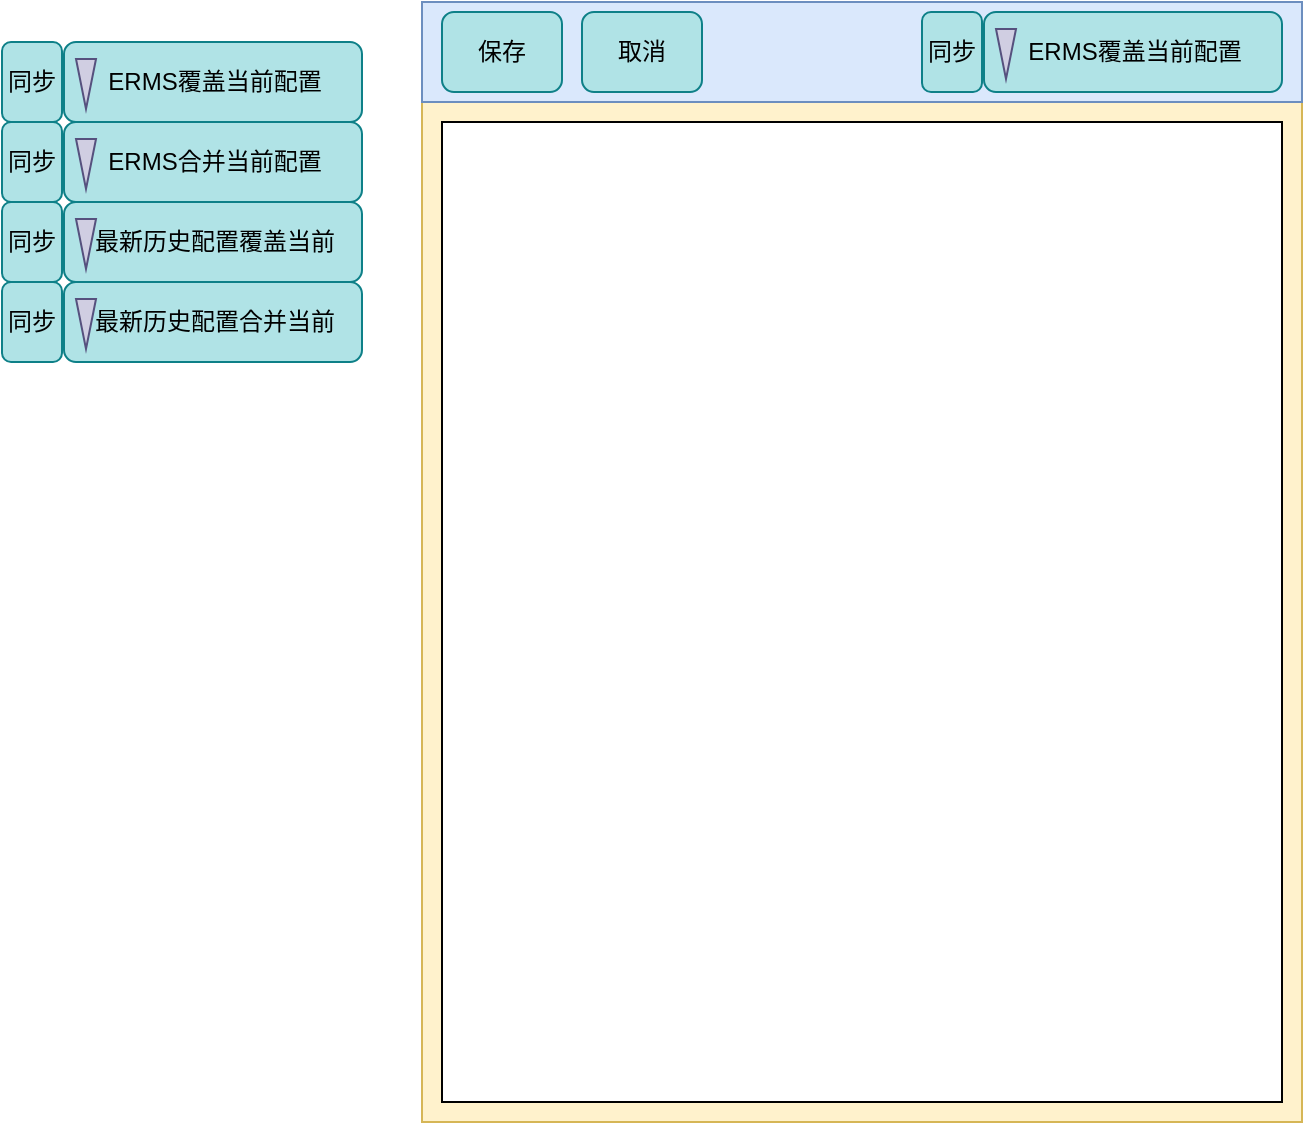 <mxfile version="24.3.0" type="github">
  <diagram name="第 1 页" id="feDTDTRWJAPfPPH7bGJ7">
    <mxGraphModel dx="1194" dy="716" grid="1" gridSize="10" guides="1" tooltips="1" connect="1" arrows="1" fold="1" page="1" pageScale="1" pageWidth="1169" pageHeight="1654" math="0" shadow="0">
      <root>
        <mxCell id="0" />
        <mxCell id="1" parent="0" />
        <mxCell id="QeyQicBC2HroPgbkJKeZ-1" value="" style="rounded=0;whiteSpace=wrap;html=1;fillColor=#fff2cc;strokeColor=#d6b656;" vertex="1" parent="1">
          <mxGeometry x="570" y="110" width="440" height="560" as="geometry" />
        </mxCell>
        <mxCell id="QeyQicBC2HroPgbkJKeZ-2" value="" style="rounded=0;whiteSpace=wrap;html=1;fillColor=#dae8fc;strokeColor=#6c8ebf;" vertex="1" parent="1">
          <mxGeometry x="570" y="110" width="440" height="50" as="geometry" />
        </mxCell>
        <mxCell id="QeyQicBC2HroPgbkJKeZ-3" value="" style="rounded=0;whiteSpace=wrap;html=1;" vertex="1" parent="1">
          <mxGeometry x="580" y="170" width="420" height="490" as="geometry" />
        </mxCell>
        <mxCell id="QeyQicBC2HroPgbkJKeZ-4" value="同步" style="rounded=1;whiteSpace=wrap;html=1;fillColor=#b0e3e6;strokeColor=#0e8088;" vertex="1" parent="1">
          <mxGeometry x="820" y="115" width="30" height="40" as="geometry" />
        </mxCell>
        <mxCell id="QeyQicBC2HroPgbkJKeZ-5" value="" style="rounded=1;whiteSpace=wrap;html=1;fillColor=#b0e3e6;strokeColor=#0e8088;" vertex="1" parent="1">
          <mxGeometry x="851" y="115" width="149" height="40" as="geometry" />
        </mxCell>
        <mxCell id="QeyQicBC2HroPgbkJKeZ-6" value="保存" style="rounded=1;whiteSpace=wrap;html=1;fillColor=#b0e3e6;strokeColor=#0e8088;" vertex="1" parent="1">
          <mxGeometry x="580" y="115" width="60" height="40" as="geometry" />
        </mxCell>
        <mxCell id="QeyQicBC2HroPgbkJKeZ-7" value="取消" style="rounded=1;whiteSpace=wrap;html=1;fillColor=#b0e3e6;strokeColor=#0e8088;" vertex="1" parent="1">
          <mxGeometry x="650" y="115" width="60" height="40" as="geometry" />
        </mxCell>
        <mxCell id="QeyQicBC2HroPgbkJKeZ-10" value="" style="triangle;whiteSpace=wrap;html=1;direction=south;fillColor=#d0cee2;strokeColor=#56517e;" vertex="1" parent="1">
          <mxGeometry x="857" y="123.5" width="10" height="25" as="geometry" />
        </mxCell>
        <mxCell id="QeyQicBC2HroPgbkJKeZ-13" value="ERMS覆盖当前配置" style="text;html=1;align=center;verticalAlign=middle;resizable=0;points=[];autosize=1;strokeColor=none;fillColor=none;" vertex="1" parent="1">
          <mxGeometry x="860.5" y="120" width="130" height="30" as="geometry" />
        </mxCell>
        <mxCell id="QeyQicBC2HroPgbkJKeZ-26" value="同步" style="rounded=1;whiteSpace=wrap;html=1;fillColor=#b0e3e6;strokeColor=#0e8088;" vertex="1" parent="1">
          <mxGeometry x="360" y="130" width="30" height="40" as="geometry" />
        </mxCell>
        <mxCell id="QeyQicBC2HroPgbkJKeZ-27" value="" style="rounded=1;whiteSpace=wrap;html=1;fillColor=#b0e3e6;strokeColor=#0e8088;" vertex="1" parent="1">
          <mxGeometry x="391" y="130" width="149" height="40" as="geometry" />
        </mxCell>
        <mxCell id="QeyQicBC2HroPgbkJKeZ-28" value="" style="triangle;whiteSpace=wrap;html=1;direction=south;fillColor=#d0cee2;strokeColor=#56517e;" vertex="1" parent="1">
          <mxGeometry x="397" y="138.5" width="10" height="25" as="geometry" />
        </mxCell>
        <mxCell id="QeyQicBC2HroPgbkJKeZ-29" value="ERMS覆盖当前配置" style="text;html=1;align=center;verticalAlign=middle;resizable=0;points=[];autosize=1;strokeColor=none;fillColor=none;" vertex="1" parent="1">
          <mxGeometry x="400.5" y="135" width="130" height="30" as="geometry" />
        </mxCell>
        <mxCell id="QeyQicBC2HroPgbkJKeZ-30" value="同步" style="rounded=1;whiteSpace=wrap;html=1;fillColor=#b0e3e6;strokeColor=#0e8088;" vertex="1" parent="1">
          <mxGeometry x="360" y="170" width="30" height="40" as="geometry" />
        </mxCell>
        <mxCell id="QeyQicBC2HroPgbkJKeZ-31" value="" style="rounded=1;whiteSpace=wrap;html=1;fillColor=#b0e3e6;strokeColor=#0e8088;" vertex="1" parent="1">
          <mxGeometry x="391" y="170" width="149" height="40" as="geometry" />
        </mxCell>
        <mxCell id="QeyQicBC2HroPgbkJKeZ-32" value="" style="triangle;whiteSpace=wrap;html=1;direction=south;fillColor=#d0cee2;strokeColor=#56517e;" vertex="1" parent="1">
          <mxGeometry x="397" y="178.5" width="10" height="25" as="geometry" />
        </mxCell>
        <mxCell id="QeyQicBC2HroPgbkJKeZ-33" value="ERMS合并当前配置" style="text;html=1;align=center;verticalAlign=middle;resizable=0;points=[];autosize=1;strokeColor=none;fillColor=none;" vertex="1" parent="1">
          <mxGeometry x="400.5" y="175" width="130" height="30" as="geometry" />
        </mxCell>
        <mxCell id="QeyQicBC2HroPgbkJKeZ-34" value="同步" style="rounded=1;whiteSpace=wrap;html=1;fillColor=#b0e3e6;strokeColor=#0e8088;" vertex="1" parent="1">
          <mxGeometry x="360" y="210" width="30" height="40" as="geometry" />
        </mxCell>
        <mxCell id="QeyQicBC2HroPgbkJKeZ-35" value="" style="rounded=1;whiteSpace=wrap;html=1;fillColor=#b0e3e6;strokeColor=#0e8088;" vertex="1" parent="1">
          <mxGeometry x="391" y="210" width="149" height="40" as="geometry" />
        </mxCell>
        <mxCell id="QeyQicBC2HroPgbkJKeZ-36" value="" style="triangle;whiteSpace=wrap;html=1;direction=south;fillColor=#d0cee2;strokeColor=#56517e;" vertex="1" parent="1">
          <mxGeometry x="397" y="218.5" width="10" height="25" as="geometry" />
        </mxCell>
        <mxCell id="QeyQicBC2HroPgbkJKeZ-37" value="最新历史配置覆盖当前" style="text;html=1;align=center;verticalAlign=middle;resizable=0;points=[];autosize=1;strokeColor=none;fillColor=none;" vertex="1" parent="1">
          <mxGeometry x="395.5" y="215" width="140" height="30" as="geometry" />
        </mxCell>
        <mxCell id="QeyQicBC2HroPgbkJKeZ-38" value="同步" style="rounded=1;whiteSpace=wrap;html=1;fillColor=#b0e3e6;strokeColor=#0e8088;" vertex="1" parent="1">
          <mxGeometry x="360" y="250" width="30" height="40" as="geometry" />
        </mxCell>
        <mxCell id="QeyQicBC2HroPgbkJKeZ-39" value="" style="rounded=1;whiteSpace=wrap;html=1;fillColor=#b0e3e6;strokeColor=#0e8088;" vertex="1" parent="1">
          <mxGeometry x="391" y="250" width="149" height="40" as="geometry" />
        </mxCell>
        <mxCell id="QeyQicBC2HroPgbkJKeZ-40" value="" style="triangle;whiteSpace=wrap;html=1;direction=south;fillColor=#d0cee2;strokeColor=#56517e;" vertex="1" parent="1">
          <mxGeometry x="397" y="258.5" width="10" height="25" as="geometry" />
        </mxCell>
        <mxCell id="QeyQicBC2HroPgbkJKeZ-41" value="最新历史配置合并当前" style="text;html=1;align=center;verticalAlign=middle;resizable=0;points=[];autosize=1;strokeColor=none;fillColor=none;" vertex="1" parent="1">
          <mxGeometry x="395.5" y="255" width="140" height="30" as="geometry" />
        </mxCell>
      </root>
    </mxGraphModel>
  </diagram>
</mxfile>
